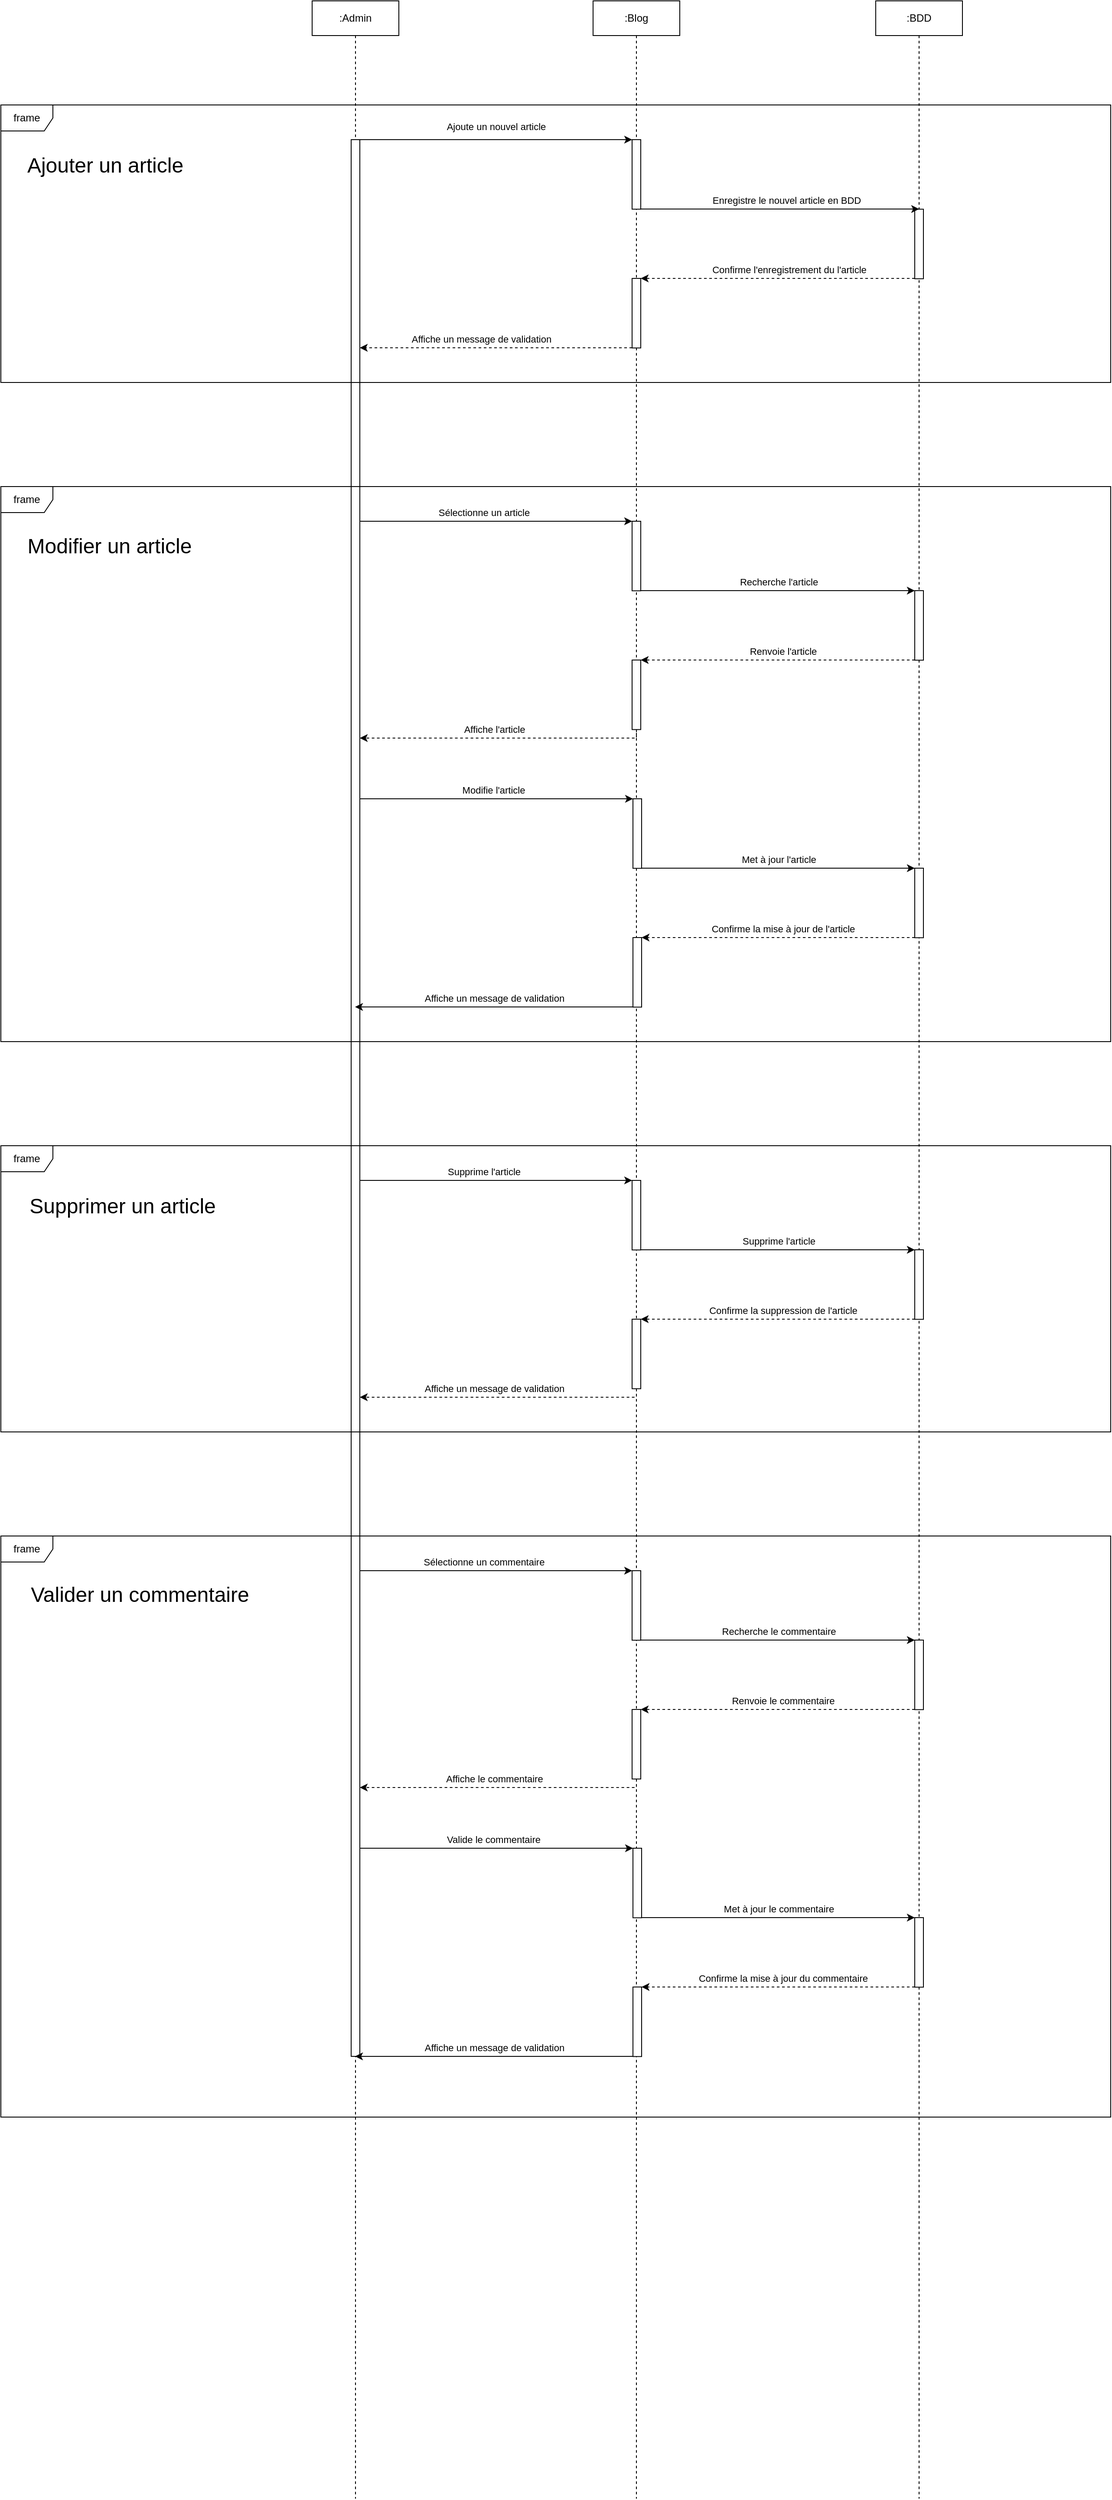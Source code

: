 <mxfile version="21.0.10" type="device"><diagram name="Page-1" id="AlQgFYiAesxGKjzgry_K"><mxGraphModel dx="7740" dy="3687" grid="1" gridSize="10" guides="1" tooltips="1" connect="1" arrows="1" fold="1" page="1" pageScale="1" pageWidth="827" pageHeight="1169" math="0" shadow="0"><root><mxCell id="0"/><mxCell id="1" parent="0"/><mxCell id="VzBomBVX7HgXpCq8d6OW-27" value=":Admin" style="shape=umlLifeline;perimeter=lifelinePerimeter;whiteSpace=wrap;html=1;container=1;dropTarget=0;collapsible=0;recursiveResize=0;outlineConnect=0;portConstraint=eastwest;newEdgeStyle={&quot;edgeStyle&quot;:&quot;elbowEdgeStyle&quot;,&quot;elbow&quot;:&quot;vertical&quot;,&quot;curved&quot;:0,&quot;rounded&quot;:0};" parent="1" vertex="1"><mxGeometry x="39" y="200" width="100" height="2880" as="geometry"/></mxCell><mxCell id="VzBomBVX7HgXpCq8d6OW-50" value="" style="html=1;points=[];perimeter=orthogonalPerimeter;outlineConnect=0;targetShapes=umlLifeline;portConstraint=eastwest;newEdgeStyle={&quot;edgeStyle&quot;:&quot;elbowEdgeStyle&quot;,&quot;elbow&quot;:&quot;vertical&quot;,&quot;curved&quot;:0,&quot;rounded&quot;:0};" parent="VzBomBVX7HgXpCq8d6OW-27" vertex="1"><mxGeometry x="45" y="160" width="10" height="2210" as="geometry"/></mxCell><mxCell id="VzBomBVX7HgXpCq8d6OW-28" value=":Blog" style="shape=umlLifeline;perimeter=lifelinePerimeter;whiteSpace=wrap;html=1;container=1;dropTarget=0;collapsible=0;recursiveResize=0;outlineConnect=0;portConstraint=eastwest;newEdgeStyle={&quot;edgeStyle&quot;:&quot;elbowEdgeStyle&quot;,&quot;elbow&quot;:&quot;vertical&quot;,&quot;curved&quot;:0,&quot;rounded&quot;:0};" parent="1" vertex="1"><mxGeometry x="363" y="200" width="100" height="2880" as="geometry"/></mxCell><mxCell id="drv3APGmW7GYEXX_s7Kb-21" value="" style="html=1;points=[];perimeter=orthogonalPerimeter;outlineConnect=0;targetShapes=umlLifeline;portConstraint=eastwest;newEdgeStyle={&quot;edgeStyle&quot;:&quot;elbowEdgeStyle&quot;,&quot;elbow&quot;:&quot;vertical&quot;,&quot;curved&quot;:0,&quot;rounded&quot;:0};" parent="VzBomBVX7HgXpCq8d6OW-28" vertex="1"><mxGeometry x="45" y="160" width="10" height="80.2" as="geometry"/></mxCell><mxCell id="drv3APGmW7GYEXX_s7Kb-27" value="" style="html=1;points=[];perimeter=orthogonalPerimeter;outlineConnect=0;targetShapes=umlLifeline;portConstraint=eastwest;newEdgeStyle={&quot;edgeStyle&quot;:&quot;elbowEdgeStyle&quot;,&quot;elbow&quot;:&quot;vertical&quot;,&quot;curved&quot;:0,&quot;rounded&quot;:0};" parent="VzBomBVX7HgXpCq8d6OW-28" vertex="1"><mxGeometry x="45" y="320" width="10" height="80.2" as="geometry"/></mxCell><mxCell id="drv3APGmW7GYEXX_s7Kb-32" value="" style="html=1;points=[];perimeter=orthogonalPerimeter;outlineConnect=0;targetShapes=umlLifeline;portConstraint=eastwest;newEdgeStyle={&quot;edgeStyle&quot;:&quot;elbowEdgeStyle&quot;,&quot;elbow&quot;:&quot;vertical&quot;,&quot;curved&quot;:0,&quot;rounded&quot;:0};" parent="VzBomBVX7HgXpCq8d6OW-28" vertex="1"><mxGeometry x="45" y="600" width="10" height="80.2" as="geometry"/></mxCell><mxCell id="drv3APGmW7GYEXX_s7Kb-38" value="" style="html=1;points=[];perimeter=orthogonalPerimeter;outlineConnect=0;targetShapes=umlLifeline;portConstraint=eastwest;newEdgeStyle={&quot;edgeStyle&quot;:&quot;elbowEdgeStyle&quot;,&quot;elbow&quot;:&quot;vertical&quot;,&quot;curved&quot;:0,&quot;rounded&quot;:0};" parent="VzBomBVX7HgXpCq8d6OW-28" vertex="1"><mxGeometry x="45" y="760" width="10" height="80.2" as="geometry"/></mxCell><mxCell id="drv3APGmW7GYEXX_s7Kb-43" value="" style="html=1;points=[];perimeter=orthogonalPerimeter;outlineConnect=0;targetShapes=umlLifeline;portConstraint=eastwest;newEdgeStyle={&quot;edgeStyle&quot;:&quot;elbowEdgeStyle&quot;,&quot;elbow&quot;:&quot;vertical&quot;,&quot;curved&quot;:0,&quot;rounded&quot;:0};" parent="VzBomBVX7HgXpCq8d6OW-28" vertex="1"><mxGeometry x="46" y="920" width="10" height="80.2" as="geometry"/></mxCell><mxCell id="drv3APGmW7GYEXX_s7Kb-53" value="" style="html=1;points=[];perimeter=orthogonalPerimeter;outlineConnect=0;targetShapes=umlLifeline;portConstraint=eastwest;newEdgeStyle={&quot;edgeStyle&quot;:&quot;elbowEdgeStyle&quot;,&quot;elbow&quot;:&quot;vertical&quot;,&quot;curved&quot;:0,&quot;rounded&quot;:0};" parent="VzBomBVX7HgXpCq8d6OW-28" vertex="1"><mxGeometry x="46" y="1080" width="10" height="80.2" as="geometry"/></mxCell><mxCell id="drv3APGmW7GYEXX_s7Kb-1" value=":BDD" style="shape=umlLifeline;perimeter=lifelinePerimeter;whiteSpace=wrap;html=1;container=1;dropTarget=0;collapsible=0;recursiveResize=0;outlineConnect=0;portConstraint=eastwest;newEdgeStyle={&quot;edgeStyle&quot;:&quot;elbowEdgeStyle&quot;,&quot;elbow&quot;:&quot;vertical&quot;,&quot;curved&quot;:0,&quot;rounded&quot;:0};" parent="1" vertex="1"><mxGeometry x="689" y="200" width="100" height="2880" as="geometry"/></mxCell><mxCell id="drv3APGmW7GYEXX_s7Kb-24" value="" style="html=1;points=[];perimeter=orthogonalPerimeter;outlineConnect=0;targetShapes=umlLifeline;portConstraint=eastwest;newEdgeStyle={&quot;edgeStyle&quot;:&quot;elbowEdgeStyle&quot;,&quot;elbow&quot;:&quot;vertical&quot;,&quot;curved&quot;:0,&quot;rounded&quot;:0};" parent="drv3APGmW7GYEXX_s7Kb-1" vertex="1"><mxGeometry x="45" y="240.2" width="10" height="80.2" as="geometry"/></mxCell><mxCell id="drv3APGmW7GYEXX_s7Kb-35" value="" style="html=1;points=[];perimeter=orthogonalPerimeter;outlineConnect=0;targetShapes=umlLifeline;portConstraint=eastwest;newEdgeStyle={&quot;edgeStyle&quot;:&quot;elbowEdgeStyle&quot;,&quot;elbow&quot;:&quot;vertical&quot;,&quot;curved&quot;:0,&quot;rounded&quot;:0};" parent="drv3APGmW7GYEXX_s7Kb-1" vertex="1"><mxGeometry x="45" y="680" width="10" height="80.2" as="geometry"/></mxCell><mxCell id="drv3APGmW7GYEXX_s7Kb-50" value="" style="html=1;points=[];perimeter=orthogonalPerimeter;outlineConnect=0;targetShapes=umlLifeline;portConstraint=eastwest;newEdgeStyle={&quot;edgeStyle&quot;:&quot;elbowEdgeStyle&quot;,&quot;elbow&quot;:&quot;vertical&quot;,&quot;curved&quot;:0,&quot;rounded&quot;:0};" parent="drv3APGmW7GYEXX_s7Kb-1" vertex="1"><mxGeometry x="45" y="1000" width="10" height="80.2" as="geometry"/></mxCell><mxCell id="drv3APGmW7GYEXX_s7Kb-22" style="edgeStyle=elbowEdgeStyle;rounded=0;orthogonalLoop=1;jettySize=auto;html=1;elbow=vertical;curved=0;" parent="1" target="drv3APGmW7GYEXX_s7Kb-21" edge="1"><mxGeometry relative="1" as="geometry"><mxPoint x="94" y="360" as="sourcePoint"/><Array as="points"><mxPoint x="279" y="360"/></Array></mxGeometry></mxCell><mxCell id="drv3APGmW7GYEXX_s7Kb-23" value="Ajoute un nouvel article" style="edgeLabel;html=1;align=center;verticalAlign=middle;resizable=0;points=[];" parent="drv3APGmW7GYEXX_s7Kb-22" vertex="1" connectable="0"><mxGeometry x="-0.245" y="-1" relative="1" as="geometry"><mxPoint x="38" y="-16" as="offset"/></mxGeometry></mxCell><mxCell id="drv3APGmW7GYEXX_s7Kb-25" style="edgeStyle=elbowEdgeStyle;rounded=0;orthogonalLoop=1;jettySize=auto;html=1;elbow=vertical;curved=0;" parent="1" source="drv3APGmW7GYEXX_s7Kb-21" target="drv3APGmW7GYEXX_s7Kb-24" edge="1"><mxGeometry relative="1" as="geometry"><Array as="points"><mxPoint x="599" y="440"/></Array></mxGeometry></mxCell><mxCell id="drv3APGmW7GYEXX_s7Kb-26" value="Enregistre le nouvel article en BDD" style="edgeLabel;html=1;align=center;verticalAlign=middle;resizable=0;points=[];" parent="drv3APGmW7GYEXX_s7Kb-25" vertex="1" connectable="0"><mxGeometry x="-0.362" y="-1" relative="1" as="geometry"><mxPoint x="65" y="-11" as="offset"/></mxGeometry></mxCell><mxCell id="drv3APGmW7GYEXX_s7Kb-28" style="edgeStyle=elbowEdgeStyle;rounded=0;orthogonalLoop=1;jettySize=auto;html=1;elbow=vertical;curved=0;dashed=1;" parent="1" source="drv3APGmW7GYEXX_s7Kb-24" target="drv3APGmW7GYEXX_s7Kb-27" edge="1"><mxGeometry relative="1" as="geometry"/></mxCell><mxCell id="drv3APGmW7GYEXX_s7Kb-29" value="Confirme l'enregistrement du l'article" style="edgeLabel;html=1;align=center;verticalAlign=middle;resizable=0;points=[];" parent="drv3APGmW7GYEXX_s7Kb-28" vertex="1" connectable="0"><mxGeometry x="0.466" y="1" relative="1" as="geometry"><mxPoint x="86" y="-11" as="offset"/></mxGeometry></mxCell><mxCell id="drv3APGmW7GYEXX_s7Kb-30" style="edgeStyle=elbowEdgeStyle;rounded=0;orthogonalLoop=1;jettySize=auto;html=1;elbow=vertical;curved=0;dashed=1;" parent="1" source="drv3APGmW7GYEXX_s7Kb-27" edge="1"><mxGeometry relative="1" as="geometry"><mxPoint x="94" y="600" as="targetPoint"/><Array as="points"><mxPoint x="239" y="600"/></Array></mxGeometry></mxCell><mxCell id="drv3APGmW7GYEXX_s7Kb-31" value="Affiche un message de validation" style="edgeLabel;html=1;align=center;verticalAlign=middle;resizable=0;points=[];" parent="drv3APGmW7GYEXX_s7Kb-30" vertex="1" connectable="0"><mxGeometry x="-0.423" y="1" relative="1" as="geometry"><mxPoint x="-84" y="-11" as="offset"/></mxGeometry></mxCell><mxCell id="drv3APGmW7GYEXX_s7Kb-33" style="edgeStyle=elbowEdgeStyle;rounded=0;orthogonalLoop=1;jettySize=auto;html=1;elbow=vertical;curved=0;" parent="1" target="drv3APGmW7GYEXX_s7Kb-32" edge="1"><mxGeometry relative="1" as="geometry"><mxPoint x="94" y="800" as="sourcePoint"/><Array as="points"><mxPoint x="251" y="800"/></Array></mxGeometry></mxCell><mxCell id="drv3APGmW7GYEXX_s7Kb-34" value="Sélectionne un article" style="edgeLabel;html=1;align=center;verticalAlign=middle;resizable=0;points=[];" parent="drv3APGmW7GYEXX_s7Kb-33" vertex="1" connectable="0"><mxGeometry x="-0.09" relative="1" as="geometry"><mxPoint y="-10" as="offset"/></mxGeometry></mxCell><mxCell id="drv3APGmW7GYEXX_s7Kb-36" style="edgeStyle=elbowEdgeStyle;rounded=0;orthogonalLoop=1;jettySize=auto;html=1;elbow=vertical;curved=0;" parent="1" source="drv3APGmW7GYEXX_s7Kb-32" target="drv3APGmW7GYEXX_s7Kb-35" edge="1"><mxGeometry relative="1" as="geometry"/></mxCell><mxCell id="drv3APGmW7GYEXX_s7Kb-37" value="Recherche l'article" style="edgeLabel;html=1;align=center;verticalAlign=middle;resizable=0;points=[];" parent="drv3APGmW7GYEXX_s7Kb-36" vertex="1" connectable="0"><mxGeometry x="-0.346" y="-1" relative="1" as="geometry"><mxPoint x="55" y="-11" as="offset"/></mxGeometry></mxCell><mxCell id="drv3APGmW7GYEXX_s7Kb-44" style="edgeStyle=elbowEdgeStyle;rounded=0;orthogonalLoop=1;jettySize=auto;html=1;elbow=vertical;curved=0;" parent="1" target="drv3APGmW7GYEXX_s7Kb-43" edge="1"><mxGeometry relative="1" as="geometry"><mxPoint x="94" y="1120" as="sourcePoint"/><Array as="points"><mxPoint x="310" y="1120"/></Array></mxGeometry></mxCell><mxCell id="drv3APGmW7GYEXX_s7Kb-45" value="Modifie l'article" style="edgeLabel;html=1;align=center;verticalAlign=middle;resizable=0;points=[];" parent="drv3APGmW7GYEXX_s7Kb-44" vertex="1" connectable="0"><mxGeometry x="-0.119" relative="1" as="geometry"><mxPoint x="15" y="-10" as="offset"/></mxGeometry></mxCell><mxCell id="drv3APGmW7GYEXX_s7Kb-46" style="edgeStyle=elbowEdgeStyle;rounded=0;orthogonalLoop=1;jettySize=auto;html=1;elbow=vertical;curved=0;dashed=1;" parent="1" source="drv3APGmW7GYEXX_s7Kb-38" edge="1"><mxGeometry relative="1" as="geometry"><mxPoint x="94" y="1050" as="targetPoint"/><Array as="points"><mxPoint x="250" y="1050"/></Array></mxGeometry></mxCell><mxCell id="drv3APGmW7GYEXX_s7Kb-47" value="Affiche l'article" style="edgeLabel;html=1;align=center;verticalAlign=middle;resizable=0;points=[];" parent="drv3APGmW7GYEXX_s7Kb-46" vertex="1" connectable="0"><mxGeometry x="0.412" y="-3" relative="1" as="geometry"><mxPoint x="58" y="-7" as="offset"/></mxGeometry></mxCell><mxCell id="drv3APGmW7GYEXX_s7Kb-48" style="edgeStyle=elbowEdgeStyle;rounded=0;orthogonalLoop=1;jettySize=auto;html=1;elbow=vertical;curved=0;dashed=1;" parent="1" source="drv3APGmW7GYEXX_s7Kb-35" target="drv3APGmW7GYEXX_s7Kb-38" edge="1"><mxGeometry relative="1" as="geometry"/></mxCell><mxCell id="drv3APGmW7GYEXX_s7Kb-49" value="Renvoie l'article" style="edgeLabel;html=1;align=center;verticalAlign=middle;resizable=0;points=[];" parent="drv3APGmW7GYEXX_s7Kb-48" vertex="1" connectable="0"><mxGeometry x="0.356" y="2" relative="1" as="geometry"><mxPoint x="62" y="-12" as="offset"/></mxGeometry></mxCell><mxCell id="drv3APGmW7GYEXX_s7Kb-51" style="edgeStyle=elbowEdgeStyle;rounded=0;orthogonalLoop=1;jettySize=auto;html=1;elbow=vertical;curved=0;" parent="1" source="drv3APGmW7GYEXX_s7Kb-43" target="drv3APGmW7GYEXX_s7Kb-50" edge="1"><mxGeometry relative="1" as="geometry"/></mxCell><mxCell id="drv3APGmW7GYEXX_s7Kb-52" value="Met à jour l'article" style="edgeLabel;html=1;align=center;verticalAlign=middle;resizable=0;points=[];" parent="drv3APGmW7GYEXX_s7Kb-51" vertex="1" connectable="0"><mxGeometry x="-0.522" y="-3" relative="1" as="geometry"><mxPoint x="82" y="-13" as="offset"/></mxGeometry></mxCell><mxCell id="drv3APGmW7GYEXX_s7Kb-54" style="edgeStyle=elbowEdgeStyle;rounded=0;orthogonalLoop=1;jettySize=auto;html=1;elbow=vertical;curved=0;dashed=1;" parent="1" source="drv3APGmW7GYEXX_s7Kb-50" target="drv3APGmW7GYEXX_s7Kb-53" edge="1"><mxGeometry relative="1" as="geometry"/></mxCell><mxCell id="drv3APGmW7GYEXX_s7Kb-55" value="Confirme la mise à jour de l'article" style="edgeLabel;html=1;align=center;verticalAlign=middle;resizable=0;points=[];" parent="drv3APGmW7GYEXX_s7Kb-54" vertex="1" connectable="0"><mxGeometry x="0.278" y="-1" relative="1" as="geometry"><mxPoint x="49" y="-9" as="offset"/></mxGeometry></mxCell><mxCell id="drv3APGmW7GYEXX_s7Kb-56" style="edgeStyle=elbowEdgeStyle;rounded=0;orthogonalLoop=1;jettySize=auto;html=1;elbow=vertical;curved=0;" parent="1" source="drv3APGmW7GYEXX_s7Kb-53" edge="1"><mxGeometry relative="1" as="geometry"><mxPoint x="88.5" y="1360" as="targetPoint"/><Array as="points"><mxPoint x="200" y="1360"/></Array></mxGeometry></mxCell><mxCell id="drv3APGmW7GYEXX_s7Kb-57" value="Affiche un message de validation" style="edgeLabel;html=1;align=center;verticalAlign=middle;resizable=0;points=[];" parent="drv3APGmW7GYEXX_s7Kb-56" vertex="1" connectable="0"><mxGeometry x="0.346" y="3" relative="1" as="geometry"><mxPoint x="55" y="-13" as="offset"/></mxGeometry></mxCell><mxCell id="drv3APGmW7GYEXX_s7Kb-58" value="frame" style="shape=umlFrame;whiteSpace=wrap;html=1;pointerEvents=0;" parent="1" vertex="1"><mxGeometry x="-320" y="760" width="1280" height="640" as="geometry"/></mxCell><mxCell id="drv3APGmW7GYEXX_s7Kb-59" value="Modifier un article" style="text;html=1;align=center;verticalAlign=middle;resizable=0;points=[];autosize=1;strokeColor=none;fillColor=none;fontSize=24;" parent="1" vertex="1"><mxGeometry x="-300" y="809" width="210" height="40" as="geometry"/></mxCell><mxCell id="drv3APGmW7GYEXX_s7Kb-60" value="frame" style="shape=umlFrame;whiteSpace=wrap;html=1;pointerEvents=0;" parent="1" vertex="1"><mxGeometry x="-320" y="320" width="1280" height="320" as="geometry"/></mxCell><mxCell id="drv3APGmW7GYEXX_s7Kb-61" value="Ajouter un article" style="text;html=1;align=center;verticalAlign=middle;resizable=0;points=[];autosize=1;strokeColor=none;fillColor=none;fontSize=24;" parent="1" vertex="1"><mxGeometry x="-300" y="370" width="200" height="40" as="geometry"/></mxCell><mxCell id="drv3APGmW7GYEXX_s7Kb-62" value="" style="html=1;points=[];perimeter=orthogonalPerimeter;outlineConnect=0;targetShapes=umlLifeline;portConstraint=eastwest;newEdgeStyle={&quot;edgeStyle&quot;:&quot;elbowEdgeStyle&quot;,&quot;elbow&quot;:&quot;vertical&quot;,&quot;curved&quot;:0,&quot;rounded&quot;:0};" parent="1" vertex="1"><mxGeometry x="408" y="1560" width="10" height="80.2" as="geometry"/></mxCell><mxCell id="drv3APGmW7GYEXX_s7Kb-63" value="" style="html=1;points=[];perimeter=orthogonalPerimeter;outlineConnect=0;targetShapes=umlLifeline;portConstraint=eastwest;newEdgeStyle={&quot;edgeStyle&quot;:&quot;elbowEdgeStyle&quot;,&quot;elbow&quot;:&quot;vertical&quot;,&quot;curved&quot;:0,&quot;rounded&quot;:0};" parent="1" vertex="1"><mxGeometry x="408" y="1720" width="10" height="80.2" as="geometry"/></mxCell><mxCell id="drv3APGmW7GYEXX_s7Kb-66" value="" style="html=1;points=[];perimeter=orthogonalPerimeter;outlineConnect=0;targetShapes=umlLifeline;portConstraint=eastwest;newEdgeStyle={&quot;edgeStyle&quot;:&quot;elbowEdgeStyle&quot;,&quot;elbow&quot;:&quot;vertical&quot;,&quot;curved&quot;:0,&quot;rounded&quot;:0};" parent="1" vertex="1"><mxGeometry x="734" y="1640" width="10" height="80.2" as="geometry"/></mxCell><mxCell id="drv3APGmW7GYEXX_s7Kb-68" style="edgeStyle=elbowEdgeStyle;rounded=0;orthogonalLoop=1;jettySize=auto;html=1;elbow=vertical;curved=0;" parent="1" target="drv3APGmW7GYEXX_s7Kb-62" edge="1"><mxGeometry relative="1" as="geometry"><mxPoint x="94" y="1560" as="sourcePoint"/><Array as="points"><mxPoint x="251" y="1560"/></Array></mxGeometry></mxCell><mxCell id="drv3APGmW7GYEXX_s7Kb-69" value="Supprime l'article" style="edgeLabel;html=1;align=center;verticalAlign=middle;resizable=0;points=[];" parent="drv3APGmW7GYEXX_s7Kb-68" vertex="1" connectable="0"><mxGeometry x="-0.09" relative="1" as="geometry"><mxPoint y="-10" as="offset"/></mxGeometry></mxCell><mxCell id="drv3APGmW7GYEXX_s7Kb-70" style="edgeStyle=elbowEdgeStyle;rounded=0;orthogonalLoop=1;jettySize=auto;html=1;elbow=vertical;curved=0;" parent="1" source="drv3APGmW7GYEXX_s7Kb-62" target="drv3APGmW7GYEXX_s7Kb-66" edge="1"><mxGeometry relative="1" as="geometry"/></mxCell><mxCell id="drv3APGmW7GYEXX_s7Kb-71" value="Supprime l'article" style="edgeLabel;html=1;align=center;verticalAlign=middle;resizable=0;points=[];" parent="drv3APGmW7GYEXX_s7Kb-70" vertex="1" connectable="0"><mxGeometry x="-0.346" y="-1" relative="1" as="geometry"><mxPoint x="55" y="-11" as="offset"/></mxGeometry></mxCell><mxCell id="drv3APGmW7GYEXX_s7Kb-74" style="edgeStyle=elbowEdgeStyle;rounded=0;orthogonalLoop=1;jettySize=auto;html=1;elbow=vertical;curved=0;dashed=1;" parent="1" source="drv3APGmW7GYEXX_s7Kb-63" edge="1"><mxGeometry relative="1" as="geometry"><mxPoint x="94" y="1810" as="targetPoint"/><Array as="points"><mxPoint x="250" y="1810"/></Array></mxGeometry></mxCell><mxCell id="drv3APGmW7GYEXX_s7Kb-75" value="Affiche un message de validation" style="edgeLabel;html=1;align=center;verticalAlign=middle;resizable=0;points=[];" parent="drv3APGmW7GYEXX_s7Kb-74" vertex="1" connectable="0"><mxGeometry x="0.412" y="-3" relative="1" as="geometry"><mxPoint x="58" y="-7" as="offset"/></mxGeometry></mxCell><mxCell id="drv3APGmW7GYEXX_s7Kb-76" style="edgeStyle=elbowEdgeStyle;rounded=0;orthogonalLoop=1;jettySize=auto;html=1;elbow=vertical;curved=0;dashed=1;" parent="1" source="drv3APGmW7GYEXX_s7Kb-66" target="drv3APGmW7GYEXX_s7Kb-63" edge="1"><mxGeometry relative="1" as="geometry"/></mxCell><mxCell id="drv3APGmW7GYEXX_s7Kb-77" value="Confirme la suppression de l'article" style="edgeLabel;html=1;align=center;verticalAlign=middle;resizable=0;points=[];" parent="drv3APGmW7GYEXX_s7Kb-76" vertex="1" connectable="0"><mxGeometry x="0.356" y="2" relative="1" as="geometry"><mxPoint x="62" y="-12" as="offset"/></mxGeometry></mxCell><mxCell id="drv3APGmW7GYEXX_s7Kb-84" value="frame" style="shape=umlFrame;whiteSpace=wrap;html=1;pointerEvents=0;" parent="1" vertex="1"><mxGeometry x="-320" y="1520" width="1280" height="330" as="geometry"/></mxCell><mxCell id="drv3APGmW7GYEXX_s7Kb-85" value="Supprimer un article" style="text;html=1;align=center;verticalAlign=middle;resizable=0;points=[];autosize=1;strokeColor=none;fillColor=none;fontSize=24;" parent="1" vertex="1"><mxGeometry x="-300" y="1570" width="240" height="40" as="geometry"/></mxCell><mxCell id="drv3APGmW7GYEXX_s7Kb-86" value="" style="html=1;points=[];perimeter=orthogonalPerimeter;outlineConnect=0;targetShapes=umlLifeline;portConstraint=eastwest;newEdgeStyle={&quot;edgeStyle&quot;:&quot;elbowEdgeStyle&quot;,&quot;elbow&quot;:&quot;vertical&quot;,&quot;curved&quot;:0,&quot;rounded&quot;:0};" parent="1" vertex="1"><mxGeometry x="408" y="2010" width="10" height="80.2" as="geometry"/></mxCell><mxCell id="drv3APGmW7GYEXX_s7Kb-87" value="" style="html=1;points=[];perimeter=orthogonalPerimeter;outlineConnect=0;targetShapes=umlLifeline;portConstraint=eastwest;newEdgeStyle={&quot;edgeStyle&quot;:&quot;elbowEdgeStyle&quot;,&quot;elbow&quot;:&quot;vertical&quot;,&quot;curved&quot;:0,&quot;rounded&quot;:0};" parent="1" vertex="1"><mxGeometry x="408" y="2170" width="10" height="80.2" as="geometry"/></mxCell><mxCell id="drv3APGmW7GYEXX_s7Kb-88" value="" style="html=1;points=[];perimeter=orthogonalPerimeter;outlineConnect=0;targetShapes=umlLifeline;portConstraint=eastwest;newEdgeStyle={&quot;edgeStyle&quot;:&quot;elbowEdgeStyle&quot;,&quot;elbow&quot;:&quot;vertical&quot;,&quot;curved&quot;:0,&quot;rounded&quot;:0};" parent="1" vertex="1"><mxGeometry x="409" y="2330" width="10" height="80.2" as="geometry"/></mxCell><mxCell id="drv3APGmW7GYEXX_s7Kb-89" value="" style="html=1;points=[];perimeter=orthogonalPerimeter;outlineConnect=0;targetShapes=umlLifeline;portConstraint=eastwest;newEdgeStyle={&quot;edgeStyle&quot;:&quot;elbowEdgeStyle&quot;,&quot;elbow&quot;:&quot;vertical&quot;,&quot;curved&quot;:0,&quot;rounded&quot;:0};" parent="1" vertex="1"><mxGeometry x="409" y="2490" width="10" height="80.2" as="geometry"/></mxCell><mxCell id="drv3APGmW7GYEXX_s7Kb-90" value="" style="html=1;points=[];perimeter=orthogonalPerimeter;outlineConnect=0;targetShapes=umlLifeline;portConstraint=eastwest;newEdgeStyle={&quot;edgeStyle&quot;:&quot;elbowEdgeStyle&quot;,&quot;elbow&quot;:&quot;vertical&quot;,&quot;curved&quot;:0,&quot;rounded&quot;:0};" parent="1" vertex="1"><mxGeometry x="734" y="2090" width="10" height="80.2" as="geometry"/></mxCell><mxCell id="drv3APGmW7GYEXX_s7Kb-91" value="" style="html=1;points=[];perimeter=orthogonalPerimeter;outlineConnect=0;targetShapes=umlLifeline;portConstraint=eastwest;newEdgeStyle={&quot;edgeStyle&quot;:&quot;elbowEdgeStyle&quot;,&quot;elbow&quot;:&quot;vertical&quot;,&quot;curved&quot;:0,&quot;rounded&quot;:0};" parent="1" vertex="1"><mxGeometry x="734" y="2410" width="10" height="80.2" as="geometry"/></mxCell><mxCell id="drv3APGmW7GYEXX_s7Kb-92" style="edgeStyle=elbowEdgeStyle;rounded=0;orthogonalLoop=1;jettySize=auto;html=1;elbow=vertical;curved=0;" parent="1" target="drv3APGmW7GYEXX_s7Kb-86" edge="1"><mxGeometry relative="1" as="geometry"><mxPoint x="94" y="2010" as="sourcePoint"/><Array as="points"><mxPoint x="251" y="2010"/></Array></mxGeometry></mxCell><mxCell id="drv3APGmW7GYEXX_s7Kb-93" value="Sélectionne un commentaire" style="edgeLabel;html=1;align=center;verticalAlign=middle;resizable=0;points=[];" parent="drv3APGmW7GYEXX_s7Kb-92" vertex="1" connectable="0"><mxGeometry x="-0.09" relative="1" as="geometry"><mxPoint y="-10" as="offset"/></mxGeometry></mxCell><mxCell id="drv3APGmW7GYEXX_s7Kb-94" style="edgeStyle=elbowEdgeStyle;rounded=0;orthogonalLoop=1;jettySize=auto;html=1;elbow=vertical;curved=0;" parent="1" source="drv3APGmW7GYEXX_s7Kb-86" target="drv3APGmW7GYEXX_s7Kb-90" edge="1"><mxGeometry relative="1" as="geometry"/></mxCell><mxCell id="drv3APGmW7GYEXX_s7Kb-95" value="Recherche le commentaire" style="edgeLabel;html=1;align=center;verticalAlign=middle;resizable=0;points=[];" parent="drv3APGmW7GYEXX_s7Kb-94" vertex="1" connectable="0"><mxGeometry x="-0.346" y="-1" relative="1" as="geometry"><mxPoint x="55" y="-11" as="offset"/></mxGeometry></mxCell><mxCell id="drv3APGmW7GYEXX_s7Kb-96" style="edgeStyle=elbowEdgeStyle;rounded=0;orthogonalLoop=1;jettySize=auto;html=1;elbow=vertical;curved=0;" parent="1" target="drv3APGmW7GYEXX_s7Kb-88" edge="1"><mxGeometry relative="1" as="geometry"><mxPoint x="94" y="2330" as="sourcePoint"/><Array as="points"><mxPoint x="310" y="2330"/></Array></mxGeometry></mxCell><mxCell id="drv3APGmW7GYEXX_s7Kb-97" value="Valide le commentaire" style="edgeLabel;html=1;align=center;verticalAlign=middle;resizable=0;points=[];" parent="drv3APGmW7GYEXX_s7Kb-96" vertex="1" connectable="0"><mxGeometry x="-0.119" relative="1" as="geometry"><mxPoint x="15" y="-10" as="offset"/></mxGeometry></mxCell><mxCell id="drv3APGmW7GYEXX_s7Kb-98" style="edgeStyle=elbowEdgeStyle;rounded=0;orthogonalLoop=1;jettySize=auto;html=1;elbow=vertical;curved=0;dashed=1;" parent="1" source="drv3APGmW7GYEXX_s7Kb-87" edge="1"><mxGeometry relative="1" as="geometry"><mxPoint x="94" y="2260" as="targetPoint"/><Array as="points"><mxPoint x="250" y="2260"/></Array></mxGeometry></mxCell><mxCell id="drv3APGmW7GYEXX_s7Kb-99" value="Affiche le commentaire" style="edgeLabel;html=1;align=center;verticalAlign=middle;resizable=0;points=[];" parent="drv3APGmW7GYEXX_s7Kb-98" vertex="1" connectable="0"><mxGeometry x="0.412" y="-3" relative="1" as="geometry"><mxPoint x="58" y="-7" as="offset"/></mxGeometry></mxCell><mxCell id="drv3APGmW7GYEXX_s7Kb-100" style="edgeStyle=elbowEdgeStyle;rounded=0;orthogonalLoop=1;jettySize=auto;html=1;elbow=vertical;curved=0;dashed=1;" parent="1" source="drv3APGmW7GYEXX_s7Kb-90" target="drv3APGmW7GYEXX_s7Kb-87" edge="1"><mxGeometry relative="1" as="geometry"/></mxCell><mxCell id="drv3APGmW7GYEXX_s7Kb-101" value="Renvoie le commentaire" style="edgeLabel;html=1;align=center;verticalAlign=middle;resizable=0;points=[];" parent="drv3APGmW7GYEXX_s7Kb-100" vertex="1" connectable="0"><mxGeometry x="0.356" y="2" relative="1" as="geometry"><mxPoint x="62" y="-12" as="offset"/></mxGeometry></mxCell><mxCell id="drv3APGmW7GYEXX_s7Kb-102" style="edgeStyle=elbowEdgeStyle;rounded=0;orthogonalLoop=1;jettySize=auto;html=1;elbow=vertical;curved=0;" parent="1" source="drv3APGmW7GYEXX_s7Kb-88" target="drv3APGmW7GYEXX_s7Kb-91" edge="1"><mxGeometry relative="1" as="geometry"/></mxCell><mxCell id="drv3APGmW7GYEXX_s7Kb-103" value="Met à jour le commentaire" style="edgeLabel;html=1;align=center;verticalAlign=middle;resizable=0;points=[];" parent="drv3APGmW7GYEXX_s7Kb-102" vertex="1" connectable="0"><mxGeometry x="-0.522" y="-3" relative="1" as="geometry"><mxPoint x="82" y="-13" as="offset"/></mxGeometry></mxCell><mxCell id="drv3APGmW7GYEXX_s7Kb-104" style="edgeStyle=elbowEdgeStyle;rounded=0;orthogonalLoop=1;jettySize=auto;html=1;elbow=vertical;curved=0;dashed=1;" parent="1" source="drv3APGmW7GYEXX_s7Kb-91" target="drv3APGmW7GYEXX_s7Kb-89" edge="1"><mxGeometry relative="1" as="geometry"/></mxCell><mxCell id="drv3APGmW7GYEXX_s7Kb-105" value="Confirme la mise à jour du commentaire" style="edgeLabel;html=1;align=center;verticalAlign=middle;resizable=0;points=[];" parent="drv3APGmW7GYEXX_s7Kb-104" vertex="1" connectable="0"><mxGeometry x="0.278" y="-1" relative="1" as="geometry"><mxPoint x="49" y="-9" as="offset"/></mxGeometry></mxCell><mxCell id="drv3APGmW7GYEXX_s7Kb-106" style="edgeStyle=elbowEdgeStyle;rounded=0;orthogonalLoop=1;jettySize=auto;html=1;elbow=vertical;curved=0;" parent="1" source="drv3APGmW7GYEXX_s7Kb-89" edge="1"><mxGeometry relative="1" as="geometry"><mxPoint x="88.5" y="2570" as="targetPoint"/><Array as="points"><mxPoint x="200" y="2570"/></Array></mxGeometry></mxCell><mxCell id="drv3APGmW7GYEXX_s7Kb-107" value="Affiche un message de validation" style="edgeLabel;html=1;align=center;verticalAlign=middle;resizable=0;points=[];" parent="drv3APGmW7GYEXX_s7Kb-106" vertex="1" connectable="0"><mxGeometry x="0.346" y="3" relative="1" as="geometry"><mxPoint x="55" y="-13" as="offset"/></mxGeometry></mxCell><mxCell id="drv3APGmW7GYEXX_s7Kb-108" value="frame" style="shape=umlFrame;whiteSpace=wrap;html=1;pointerEvents=0;" parent="1" vertex="1"><mxGeometry x="-320" y="1970" width="1280" height="670" as="geometry"/></mxCell><mxCell id="drv3APGmW7GYEXX_s7Kb-109" value="Valider un commentaire" style="text;html=1;align=center;verticalAlign=middle;resizable=0;points=[];autosize=1;strokeColor=none;fillColor=none;fontSize=24;" parent="1" vertex="1"><mxGeometry x="-300" y="2018" width="280" height="40" as="geometry"/></mxCell></root></mxGraphModel></diagram></mxfile>